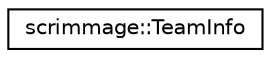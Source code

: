 digraph "Graphical Class Hierarchy"
{
 // LATEX_PDF_SIZE
  edge [fontname="Helvetica",fontsize="10",labelfontname="Helvetica",labelfontsize="10"];
  node [fontname="Helvetica",fontsize="10",shape=record];
  rankdir="LR";
  Node0 [label="scrimmage::TeamInfo",height=0.2,width=0.4,color="black", fillcolor="white", style="filled",URL="$structscrimmage_1_1TeamInfo.html",tooltip=" "];
}
